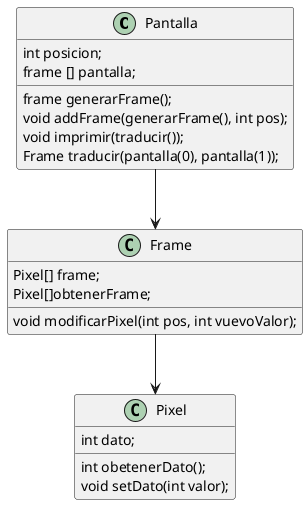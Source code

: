 @startuml

class Pantalla {
int posicion;
frame [] pantalla;
frame generarFrame();
void addFrame(generarFrame(), int pos);
void imprimir(traducir());
Frame traducir(pantalla(0), pantalla(1));
}

class Frame {
Pixel[] frame;
void modificarPixel(int pos, int vuevoValor);
Pixel[]obtenerFrame;

}

class Pixel {
int dato;
int obetenerDato();
void setDato(int valor);
}




Pantalla --> Frame
Frame --> Pixel

@enduml
